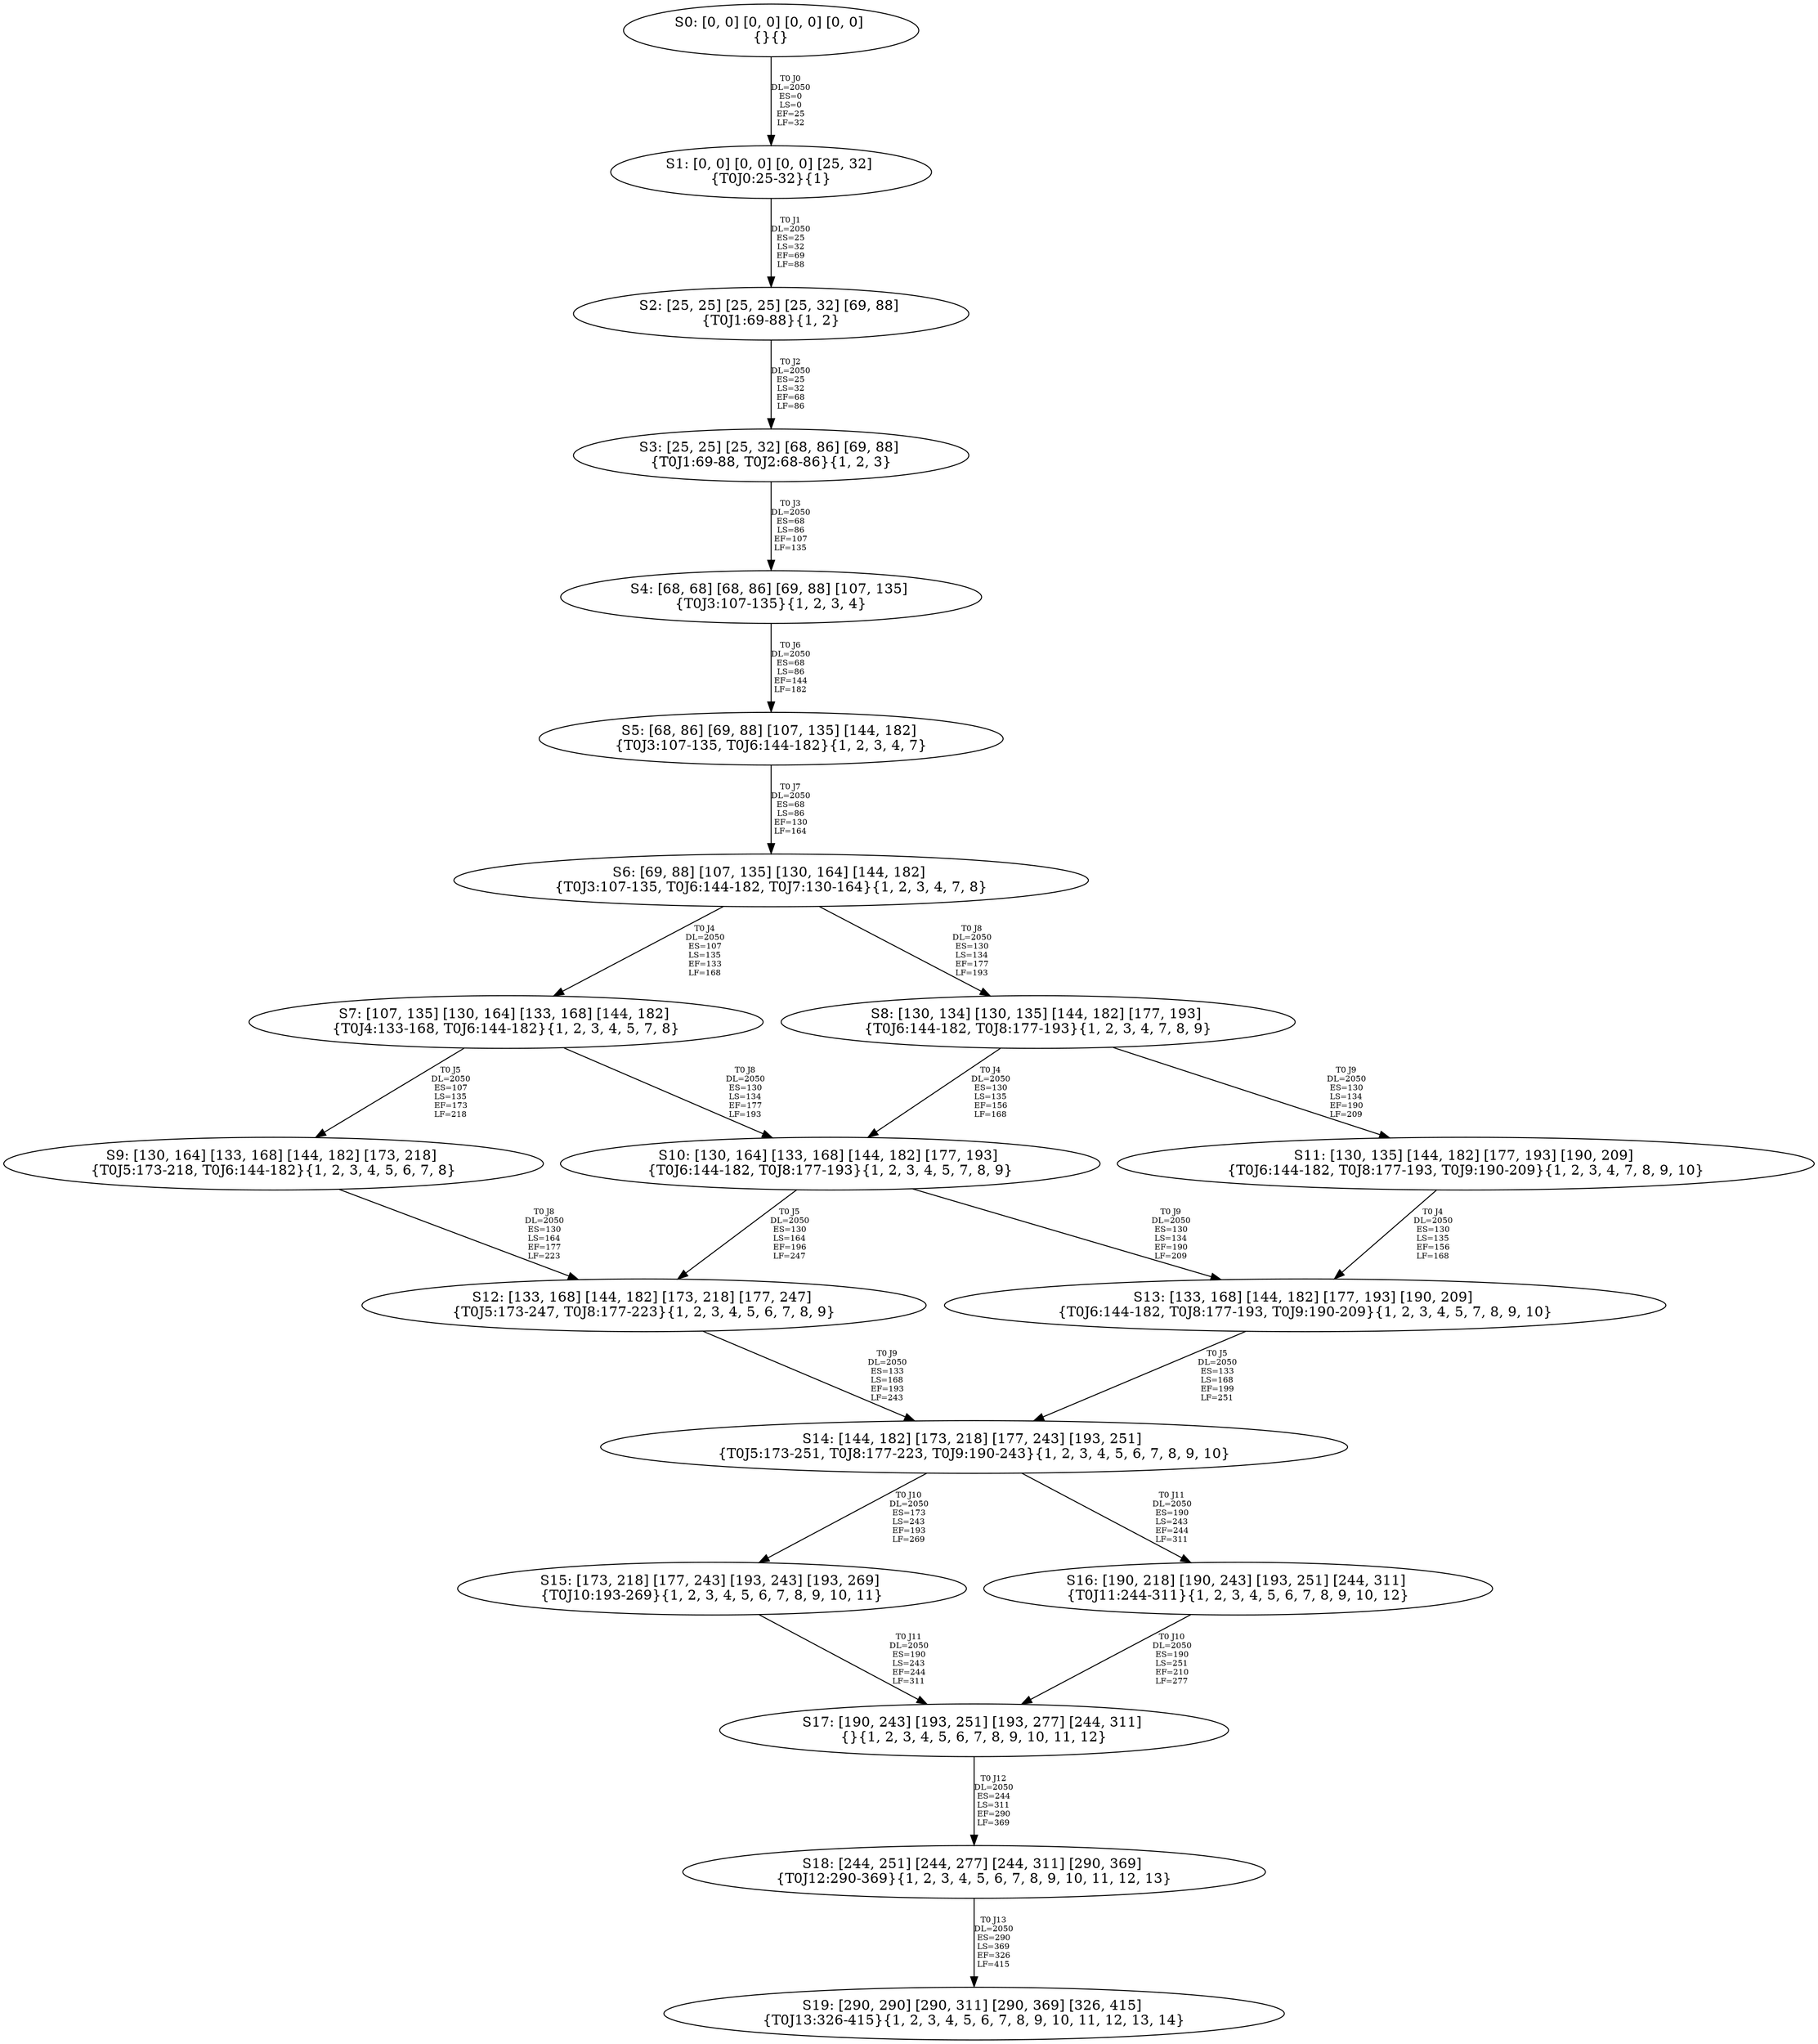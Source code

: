 digraph {
	S0[label="S0: [0, 0] [0, 0] [0, 0] [0, 0] \n{}{}"];
	S1[label="S1: [0, 0] [0, 0] [0, 0] [25, 32] \n{T0J0:25-32}{1}"];
	S2[label="S2: [25, 25] [25, 25] [25, 32] [69, 88] \n{T0J1:69-88}{1, 2}"];
	S3[label="S3: [25, 25] [25, 32] [68, 86] [69, 88] \n{T0J1:69-88, T0J2:68-86}{1, 2, 3}"];
	S4[label="S4: [68, 68] [68, 86] [69, 88] [107, 135] \n{T0J3:107-135}{1, 2, 3, 4}"];
	S5[label="S5: [68, 86] [69, 88] [107, 135] [144, 182] \n{T0J3:107-135, T0J6:144-182}{1, 2, 3, 4, 7}"];
	S6[label="S6: [69, 88] [107, 135] [130, 164] [144, 182] \n{T0J3:107-135, T0J6:144-182, T0J7:130-164}{1, 2, 3, 4, 7, 8}"];
	S7[label="S7: [107, 135] [130, 164] [133, 168] [144, 182] \n{T0J4:133-168, T0J6:144-182}{1, 2, 3, 4, 5, 7, 8}"];
	S8[label="S8: [130, 134] [130, 135] [144, 182] [177, 193] \n{T0J6:144-182, T0J8:177-193}{1, 2, 3, 4, 7, 8, 9}"];
	S9[label="S9: [130, 164] [133, 168] [144, 182] [173, 218] \n{T0J5:173-218, T0J6:144-182}{1, 2, 3, 4, 5, 6, 7, 8}"];
	S10[label="S10: [130, 164] [133, 168] [144, 182] [177, 193] \n{T0J6:144-182, T0J8:177-193}{1, 2, 3, 4, 5, 7, 8, 9}"];
	S11[label="S11: [130, 135] [144, 182] [177, 193] [190, 209] \n{T0J6:144-182, T0J8:177-193, T0J9:190-209}{1, 2, 3, 4, 7, 8, 9, 10}"];
	S12[label="S12: [133, 168] [144, 182] [173, 218] [177, 247] \n{T0J5:173-247, T0J8:177-223}{1, 2, 3, 4, 5, 6, 7, 8, 9}"];
	S13[label="S13: [133, 168] [144, 182] [177, 193] [190, 209] \n{T0J6:144-182, T0J8:177-193, T0J9:190-209}{1, 2, 3, 4, 5, 7, 8, 9, 10}"];
	S14[label="S14: [144, 182] [173, 218] [177, 243] [193, 251] \n{T0J5:173-251, T0J8:177-223, T0J9:190-243}{1, 2, 3, 4, 5, 6, 7, 8, 9, 10}"];
	S15[label="S15: [173, 218] [177, 243] [193, 243] [193, 269] \n{T0J10:193-269}{1, 2, 3, 4, 5, 6, 7, 8, 9, 10, 11}"];
	S16[label="S16: [190, 218] [190, 243] [193, 251] [244, 311] \n{T0J11:244-311}{1, 2, 3, 4, 5, 6, 7, 8, 9, 10, 12}"];
	S17[label="S17: [190, 243] [193, 251] [193, 277] [244, 311] \n{}{1, 2, 3, 4, 5, 6, 7, 8, 9, 10, 11, 12}"];
	S18[label="S18: [244, 251] [244, 277] [244, 311] [290, 369] \n{T0J12:290-369}{1, 2, 3, 4, 5, 6, 7, 8, 9, 10, 11, 12, 13}"];
	S19[label="S19: [290, 290] [290, 311] [290, 369] [326, 415] \n{T0J13:326-415}{1, 2, 3, 4, 5, 6, 7, 8, 9, 10, 11, 12, 13, 14}"];
	S0 -> S1[label="T0 J0\nDL=2050\nES=0\nLS=0\nEF=25\nLF=32",fontsize=8];
	S1 -> S2[label="T0 J1\nDL=2050\nES=25\nLS=32\nEF=69\nLF=88",fontsize=8];
	S2 -> S3[label="T0 J2\nDL=2050\nES=25\nLS=32\nEF=68\nLF=86",fontsize=8];
	S3 -> S4[label="T0 J3\nDL=2050\nES=68\nLS=86\nEF=107\nLF=135",fontsize=8];
	S4 -> S5[label="T0 J6\nDL=2050\nES=68\nLS=86\nEF=144\nLF=182",fontsize=8];
	S5 -> S6[label="T0 J7\nDL=2050\nES=68\nLS=86\nEF=130\nLF=164",fontsize=8];
	S6 -> S7[label="T0 J4\nDL=2050\nES=107\nLS=135\nEF=133\nLF=168",fontsize=8];
	S6 -> S8[label="T0 J8\nDL=2050\nES=130\nLS=134\nEF=177\nLF=193",fontsize=8];
	S7 -> S9[label="T0 J5\nDL=2050\nES=107\nLS=135\nEF=173\nLF=218",fontsize=8];
	S7 -> S10[label="T0 J8\nDL=2050\nES=130\nLS=134\nEF=177\nLF=193",fontsize=8];
	S8 -> S10[label="T0 J4\nDL=2050\nES=130\nLS=135\nEF=156\nLF=168",fontsize=8];
	S8 -> S11[label="T0 J9\nDL=2050\nES=130\nLS=134\nEF=190\nLF=209",fontsize=8];
	S9 -> S12[label="T0 J8\nDL=2050\nES=130\nLS=164\nEF=177\nLF=223",fontsize=8];
	S10 -> S12[label="T0 J5\nDL=2050\nES=130\nLS=164\nEF=196\nLF=247",fontsize=8];
	S10 -> S13[label="T0 J9\nDL=2050\nES=130\nLS=134\nEF=190\nLF=209",fontsize=8];
	S11 -> S13[label="T0 J4\nDL=2050\nES=130\nLS=135\nEF=156\nLF=168",fontsize=8];
	S12 -> S14[label="T0 J9\nDL=2050\nES=133\nLS=168\nEF=193\nLF=243",fontsize=8];
	S13 -> S14[label="T0 J5\nDL=2050\nES=133\nLS=168\nEF=199\nLF=251",fontsize=8];
	S14 -> S15[label="T0 J10\nDL=2050\nES=173\nLS=243\nEF=193\nLF=269",fontsize=8];
	S14 -> S16[label="T0 J11\nDL=2050\nES=190\nLS=243\nEF=244\nLF=311",fontsize=8];
	S15 -> S17[label="T0 J11\nDL=2050\nES=190\nLS=243\nEF=244\nLF=311",fontsize=8];
	S16 -> S17[label="T0 J10\nDL=2050\nES=190\nLS=251\nEF=210\nLF=277",fontsize=8];
	S17 -> S18[label="T0 J12\nDL=2050\nES=244\nLS=311\nEF=290\nLF=369",fontsize=8];
	S18 -> S19[label="T0 J13\nDL=2050\nES=290\nLS=369\nEF=326\nLF=415",fontsize=8];
}
